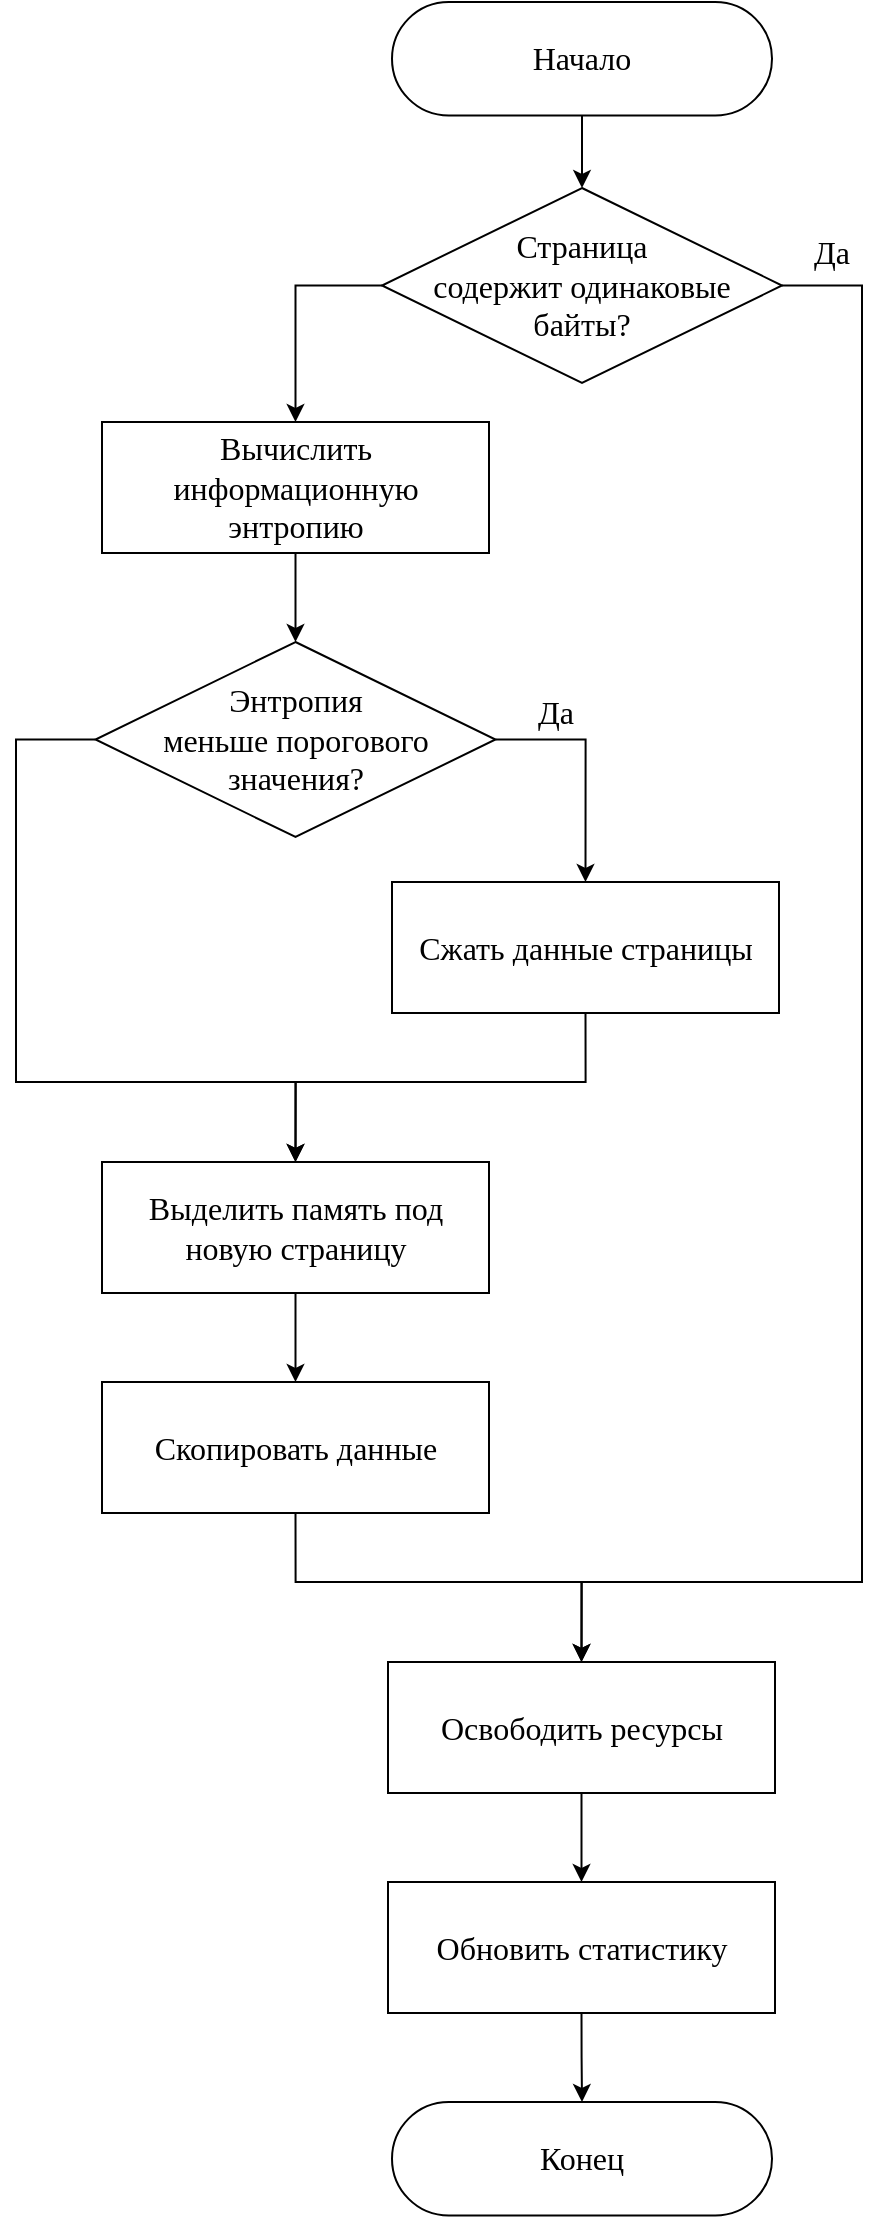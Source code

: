 <mxfile version="21.3.2" type="device">
  <diagram name="Страница 1" id="drbgNIhRsIZfvvH7Flp7">
    <mxGraphModel dx="978" dy="530" grid="1" gridSize="10" guides="1" tooltips="1" connect="1" arrows="1" fold="1" page="1" pageScale="1" pageWidth="500" pageHeight="1150" math="1" shadow="0">
      <root>
        <mxCell id="0" />
        <mxCell id="1" parent="0" />
        <mxCell id="Bq6Qj0JvVO3T5PzDjr1r-33" style="edgeStyle=orthogonalEdgeStyle;rounded=0;orthogonalLoop=1;jettySize=auto;html=1;exitX=0.5;exitY=1;exitDx=0;exitDy=0;entryX=0.5;entryY=0;entryDx=0;entryDy=0;" edge="1" parent="1" source="Bq6Qj0JvVO3T5PzDjr1r-2" target="Bq6Qj0JvVO3T5PzDjr1r-25">
          <mxGeometry relative="1" as="geometry" />
        </mxCell>
        <mxCell id="Bq6Qj0JvVO3T5PzDjr1r-2" value="&lt;font style=&quot;font-size: 16px;&quot;&gt;Начало&lt;/font&gt;" style="rounded=1;whiteSpace=wrap;html=1;arcSize=50;fontSize=14;fontFamily=Times New Roman;" vertex="1" parent="1">
          <mxGeometry x="219" y="22" width="190" height="56.75" as="geometry" />
        </mxCell>
        <mxCell id="Bq6Qj0JvVO3T5PzDjr1r-18" value="&lt;font style=&quot;font-size: 16px;&quot;&gt;Конец&lt;/font&gt;" style="rounded=1;whiteSpace=wrap;html=1;arcSize=50;fontSize=14;fontFamily=Times New Roman;" vertex="1" parent="1">
          <mxGeometry x="219" y="1072" width="190" height="56.75" as="geometry" />
        </mxCell>
        <mxCell id="Bq6Qj0JvVO3T5PzDjr1r-35" style="edgeStyle=orthogonalEdgeStyle;rounded=0;orthogonalLoop=1;jettySize=auto;html=1;exitX=0;exitY=0.5;exitDx=0;exitDy=0;" edge="1" parent="1" source="Bq6Qj0JvVO3T5PzDjr1r-25" target="Bq6Qj0JvVO3T5PzDjr1r-30">
          <mxGeometry relative="1" as="geometry">
            <mxPoint x="184" y="192" as="targetPoint" />
          </mxGeometry>
        </mxCell>
        <mxCell id="Bq6Qj0JvVO3T5PzDjr1r-44" style="edgeStyle=orthogonalEdgeStyle;rounded=0;orthogonalLoop=1;jettySize=auto;html=1;exitX=1;exitY=0.5;exitDx=0;exitDy=0;entryX=0.5;entryY=0;entryDx=0;entryDy=0;" edge="1" parent="1" source="Bq6Qj0JvVO3T5PzDjr1r-25" target="Bq6Qj0JvVO3T5PzDjr1r-26">
          <mxGeometry relative="1" as="geometry">
            <mxPoint x="312" y="832" as="targetPoint" />
            <Array as="points">
              <mxPoint x="454" y="164" />
              <mxPoint x="454" y="812" />
              <mxPoint x="314" y="812" />
            </Array>
          </mxGeometry>
        </mxCell>
        <mxCell id="Bq6Qj0JvVO3T5PzDjr1r-25" value="&lt;font style=&quot;font-size: 16px;&quot;&gt;Страница &lt;br&gt;содержит одинаковые байты?&lt;/font&gt;" style="rhombus;whiteSpace=wrap;html=1;fontSize=14;fontFamily=Times New Roman;" vertex="1" parent="1">
          <mxGeometry x="214" y="115" width="200" height="97.5" as="geometry" />
        </mxCell>
        <mxCell id="Bq6Qj0JvVO3T5PzDjr1r-34" style="edgeStyle=orthogonalEdgeStyle;rounded=0;orthogonalLoop=1;jettySize=auto;html=1;exitX=0.5;exitY=1;exitDx=0;exitDy=0;entryX=0.5;entryY=0;entryDx=0;entryDy=0;" edge="1" parent="1" source="Bq6Qj0JvVO3T5PzDjr1r-26" target="Bq6Qj0JvVO3T5PzDjr1r-27">
          <mxGeometry relative="1" as="geometry" />
        </mxCell>
        <mxCell id="Bq6Qj0JvVO3T5PzDjr1r-26" value="&lt;span style=&quot;font-size: 16px;&quot;&gt;Освободить ресурсы&lt;/span&gt;" style="shape=process;whiteSpace=wrap;html=1;backgroundOutline=1;fontSize=14;size=0;fontFamily=Times New Roman;" vertex="1" parent="1">
          <mxGeometry x="217" y="852" width="193.5" height="65.5" as="geometry" />
        </mxCell>
        <mxCell id="Bq6Qj0JvVO3T5PzDjr1r-48" style="edgeStyle=orthogonalEdgeStyle;rounded=0;orthogonalLoop=1;jettySize=auto;html=1;exitX=0.5;exitY=1;exitDx=0;exitDy=0;entryX=0.5;entryY=0;entryDx=0;entryDy=0;" edge="1" parent="1" source="Bq6Qj0JvVO3T5PzDjr1r-27" target="Bq6Qj0JvVO3T5PzDjr1r-18">
          <mxGeometry relative="1" as="geometry" />
        </mxCell>
        <mxCell id="Bq6Qj0JvVO3T5PzDjr1r-27" value="&lt;span style=&quot;font-size: 16px;&quot;&gt;Обновить статистику&lt;/span&gt;" style="shape=process;whiteSpace=wrap;html=1;backgroundOutline=1;fontSize=14;size=0;fontFamily=Times New Roman;" vertex="1" parent="1">
          <mxGeometry x="217" y="962" width="193.5" height="65.5" as="geometry" />
        </mxCell>
        <mxCell id="Bq6Qj0JvVO3T5PzDjr1r-45" style="edgeStyle=orthogonalEdgeStyle;rounded=0;orthogonalLoop=1;jettySize=auto;html=1;exitX=0.5;exitY=1;exitDx=0;exitDy=0;entryX=0.5;entryY=0;entryDx=0;entryDy=0;" edge="1" parent="1" source="Bq6Qj0JvVO3T5PzDjr1r-28" target="Bq6Qj0JvVO3T5PzDjr1r-26">
          <mxGeometry relative="1" as="geometry">
            <Array as="points">
              <mxPoint x="171" y="812" />
              <mxPoint x="314" y="812" />
            </Array>
          </mxGeometry>
        </mxCell>
        <mxCell id="Bq6Qj0JvVO3T5PzDjr1r-28" value="&lt;span style=&quot;font-size: 16px;&quot;&gt;Скопировать данные&lt;/span&gt;" style="shape=process;whiteSpace=wrap;html=1;backgroundOutline=1;fontSize=14;size=0;fontFamily=Times New Roman;" vertex="1" parent="1">
          <mxGeometry x="74" y="712" width="193.5" height="65.5" as="geometry" />
        </mxCell>
        <mxCell id="Bq6Qj0JvVO3T5PzDjr1r-43" style="edgeStyle=orthogonalEdgeStyle;rounded=0;orthogonalLoop=1;jettySize=auto;html=1;exitX=0.5;exitY=1;exitDx=0;exitDy=0;entryX=0.5;entryY=0;entryDx=0;entryDy=0;" edge="1" parent="1" source="Bq6Qj0JvVO3T5PzDjr1r-29" target="Bq6Qj0JvVO3T5PzDjr1r-28">
          <mxGeometry relative="1" as="geometry" />
        </mxCell>
        <mxCell id="Bq6Qj0JvVO3T5PzDjr1r-29" value="&lt;span style=&quot;font-size: 16px;&quot;&gt;Выделить память под новую страницу&lt;/span&gt;" style="shape=process;whiteSpace=wrap;html=1;backgroundOutline=1;fontSize=14;size=0;fontFamily=Times New Roman;" vertex="1" parent="1">
          <mxGeometry x="74" y="602" width="193.5" height="65.5" as="geometry" />
        </mxCell>
        <mxCell id="Bq6Qj0JvVO3T5PzDjr1r-36" style="edgeStyle=orthogonalEdgeStyle;rounded=0;orthogonalLoop=1;jettySize=auto;html=1;exitX=0.5;exitY=1;exitDx=0;exitDy=0;entryX=0.5;entryY=0;entryDx=0;entryDy=0;" edge="1" parent="1" source="Bq6Qj0JvVO3T5PzDjr1r-30" target="Bq6Qj0JvVO3T5PzDjr1r-32">
          <mxGeometry relative="1" as="geometry" />
        </mxCell>
        <mxCell id="Bq6Qj0JvVO3T5PzDjr1r-30" value="&lt;span style=&quot;font-size: 16px;&quot;&gt;Вычислить информационную энтропию&lt;/span&gt;" style="shape=process;whiteSpace=wrap;html=1;backgroundOutline=1;fontSize=14;size=0;fontFamily=Times New Roman;" vertex="1" parent="1">
          <mxGeometry x="74" y="232" width="193.5" height="65.5" as="geometry" />
        </mxCell>
        <mxCell id="Bq6Qj0JvVO3T5PzDjr1r-39" style="edgeStyle=orthogonalEdgeStyle;rounded=0;orthogonalLoop=1;jettySize=auto;html=1;exitX=0.5;exitY=1;exitDx=0;exitDy=0;entryX=0.5;entryY=0;entryDx=0;entryDy=0;" edge="1" parent="1" source="Bq6Qj0JvVO3T5PzDjr1r-31" target="Bq6Qj0JvVO3T5PzDjr1r-29">
          <mxGeometry relative="1" as="geometry">
            <Array as="points">
              <mxPoint x="316" y="562" />
              <mxPoint x="171" y="562" />
            </Array>
          </mxGeometry>
        </mxCell>
        <mxCell id="Bq6Qj0JvVO3T5PzDjr1r-31" value="&lt;span style=&quot;font-size: 16px;&quot;&gt;Сжать данные страницы&lt;/span&gt;" style="shape=process;whiteSpace=wrap;html=1;backgroundOutline=1;fontSize=14;size=0;fontFamily=Times New Roman;" vertex="1" parent="1">
          <mxGeometry x="219" y="462" width="193.5" height="65.5" as="geometry" />
        </mxCell>
        <mxCell id="Bq6Qj0JvVO3T5PzDjr1r-37" style="edgeStyle=orthogonalEdgeStyle;rounded=0;orthogonalLoop=1;jettySize=auto;html=1;exitX=1;exitY=0.5;exitDx=0;exitDy=0;entryX=0.5;entryY=0;entryDx=0;entryDy=0;" edge="1" parent="1" source="Bq6Qj0JvVO3T5PzDjr1r-32" target="Bq6Qj0JvVO3T5PzDjr1r-31">
          <mxGeometry relative="1" as="geometry" />
        </mxCell>
        <mxCell id="Bq6Qj0JvVO3T5PzDjr1r-38" style="edgeStyle=orthogonalEdgeStyle;rounded=0;orthogonalLoop=1;jettySize=auto;html=1;exitX=0;exitY=0.5;exitDx=0;exitDy=0;entryX=0.5;entryY=0;entryDx=0;entryDy=0;" edge="1" parent="1" source="Bq6Qj0JvVO3T5PzDjr1r-32" target="Bq6Qj0JvVO3T5PzDjr1r-29">
          <mxGeometry relative="1" as="geometry">
            <mxPoint x="134" y="542" as="targetPoint" />
            <Array as="points">
              <mxPoint x="31" y="391" />
              <mxPoint x="31" y="562" />
              <mxPoint x="171" y="562" />
            </Array>
          </mxGeometry>
        </mxCell>
        <mxCell id="Bq6Qj0JvVO3T5PzDjr1r-32" value="&lt;span style=&quot;font-size: 16px;&quot;&gt;Энтропия&lt;br&gt;меньше порогового значения?&lt;/span&gt;" style="rhombus;whiteSpace=wrap;html=1;fontSize=14;fontFamily=Times New Roman;" vertex="1" parent="1">
          <mxGeometry x="70.75" y="342" width="200" height="97.5" as="geometry" />
        </mxCell>
        <mxCell id="Bq6Qj0JvVO3T5PzDjr1r-46" value="Да" style="text;html=1;strokeColor=none;fillColor=none;align=center;verticalAlign=middle;whiteSpace=wrap;rounded=0;fontFamily=Times New Roman;fontSize=16;" vertex="1" parent="1">
          <mxGeometry x="409" y="132" width="60" height="30" as="geometry" />
        </mxCell>
        <mxCell id="Bq6Qj0JvVO3T5PzDjr1r-47" value="Да" style="text;html=1;strokeColor=none;fillColor=none;align=center;verticalAlign=middle;whiteSpace=wrap;rounded=0;fontFamily=Times New Roman;fontSize=16;" vertex="1" parent="1">
          <mxGeometry x="270.75" y="362" width="60" height="30" as="geometry" />
        </mxCell>
      </root>
    </mxGraphModel>
  </diagram>
</mxfile>
